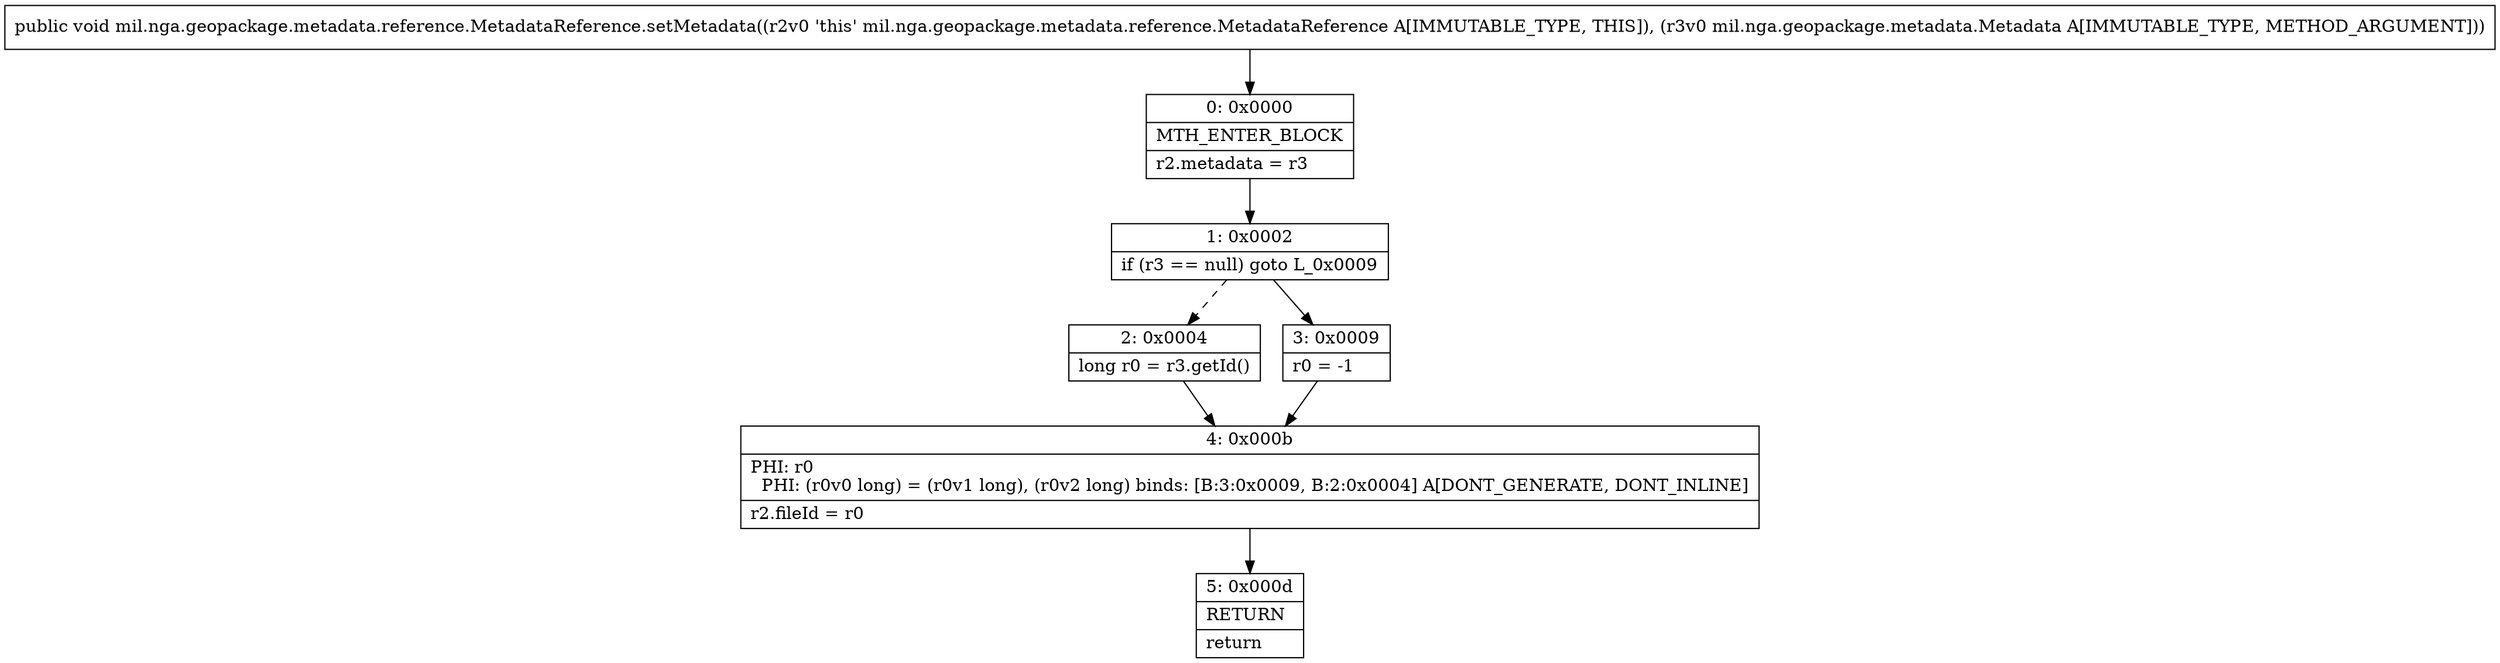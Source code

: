 digraph "CFG formil.nga.geopackage.metadata.reference.MetadataReference.setMetadata(Lmil\/nga\/geopackage\/metadata\/Metadata;)V" {
Node_0 [shape=record,label="{0\:\ 0x0000|MTH_ENTER_BLOCK\l|r2.metadata = r3\l}"];
Node_1 [shape=record,label="{1\:\ 0x0002|if (r3 == null) goto L_0x0009\l}"];
Node_2 [shape=record,label="{2\:\ 0x0004|long r0 = r3.getId()\l}"];
Node_3 [shape=record,label="{3\:\ 0x0009|r0 = \-1\l}"];
Node_4 [shape=record,label="{4\:\ 0x000b|PHI: r0 \l  PHI: (r0v0 long) = (r0v1 long), (r0v2 long) binds: [B:3:0x0009, B:2:0x0004] A[DONT_GENERATE, DONT_INLINE]\l|r2.fileId = r0\l}"];
Node_5 [shape=record,label="{5\:\ 0x000d|RETURN\l|return\l}"];
MethodNode[shape=record,label="{public void mil.nga.geopackage.metadata.reference.MetadataReference.setMetadata((r2v0 'this' mil.nga.geopackage.metadata.reference.MetadataReference A[IMMUTABLE_TYPE, THIS]), (r3v0 mil.nga.geopackage.metadata.Metadata A[IMMUTABLE_TYPE, METHOD_ARGUMENT])) }"];
MethodNode -> Node_0;
Node_0 -> Node_1;
Node_1 -> Node_2[style=dashed];
Node_1 -> Node_3;
Node_2 -> Node_4;
Node_3 -> Node_4;
Node_4 -> Node_5;
}

